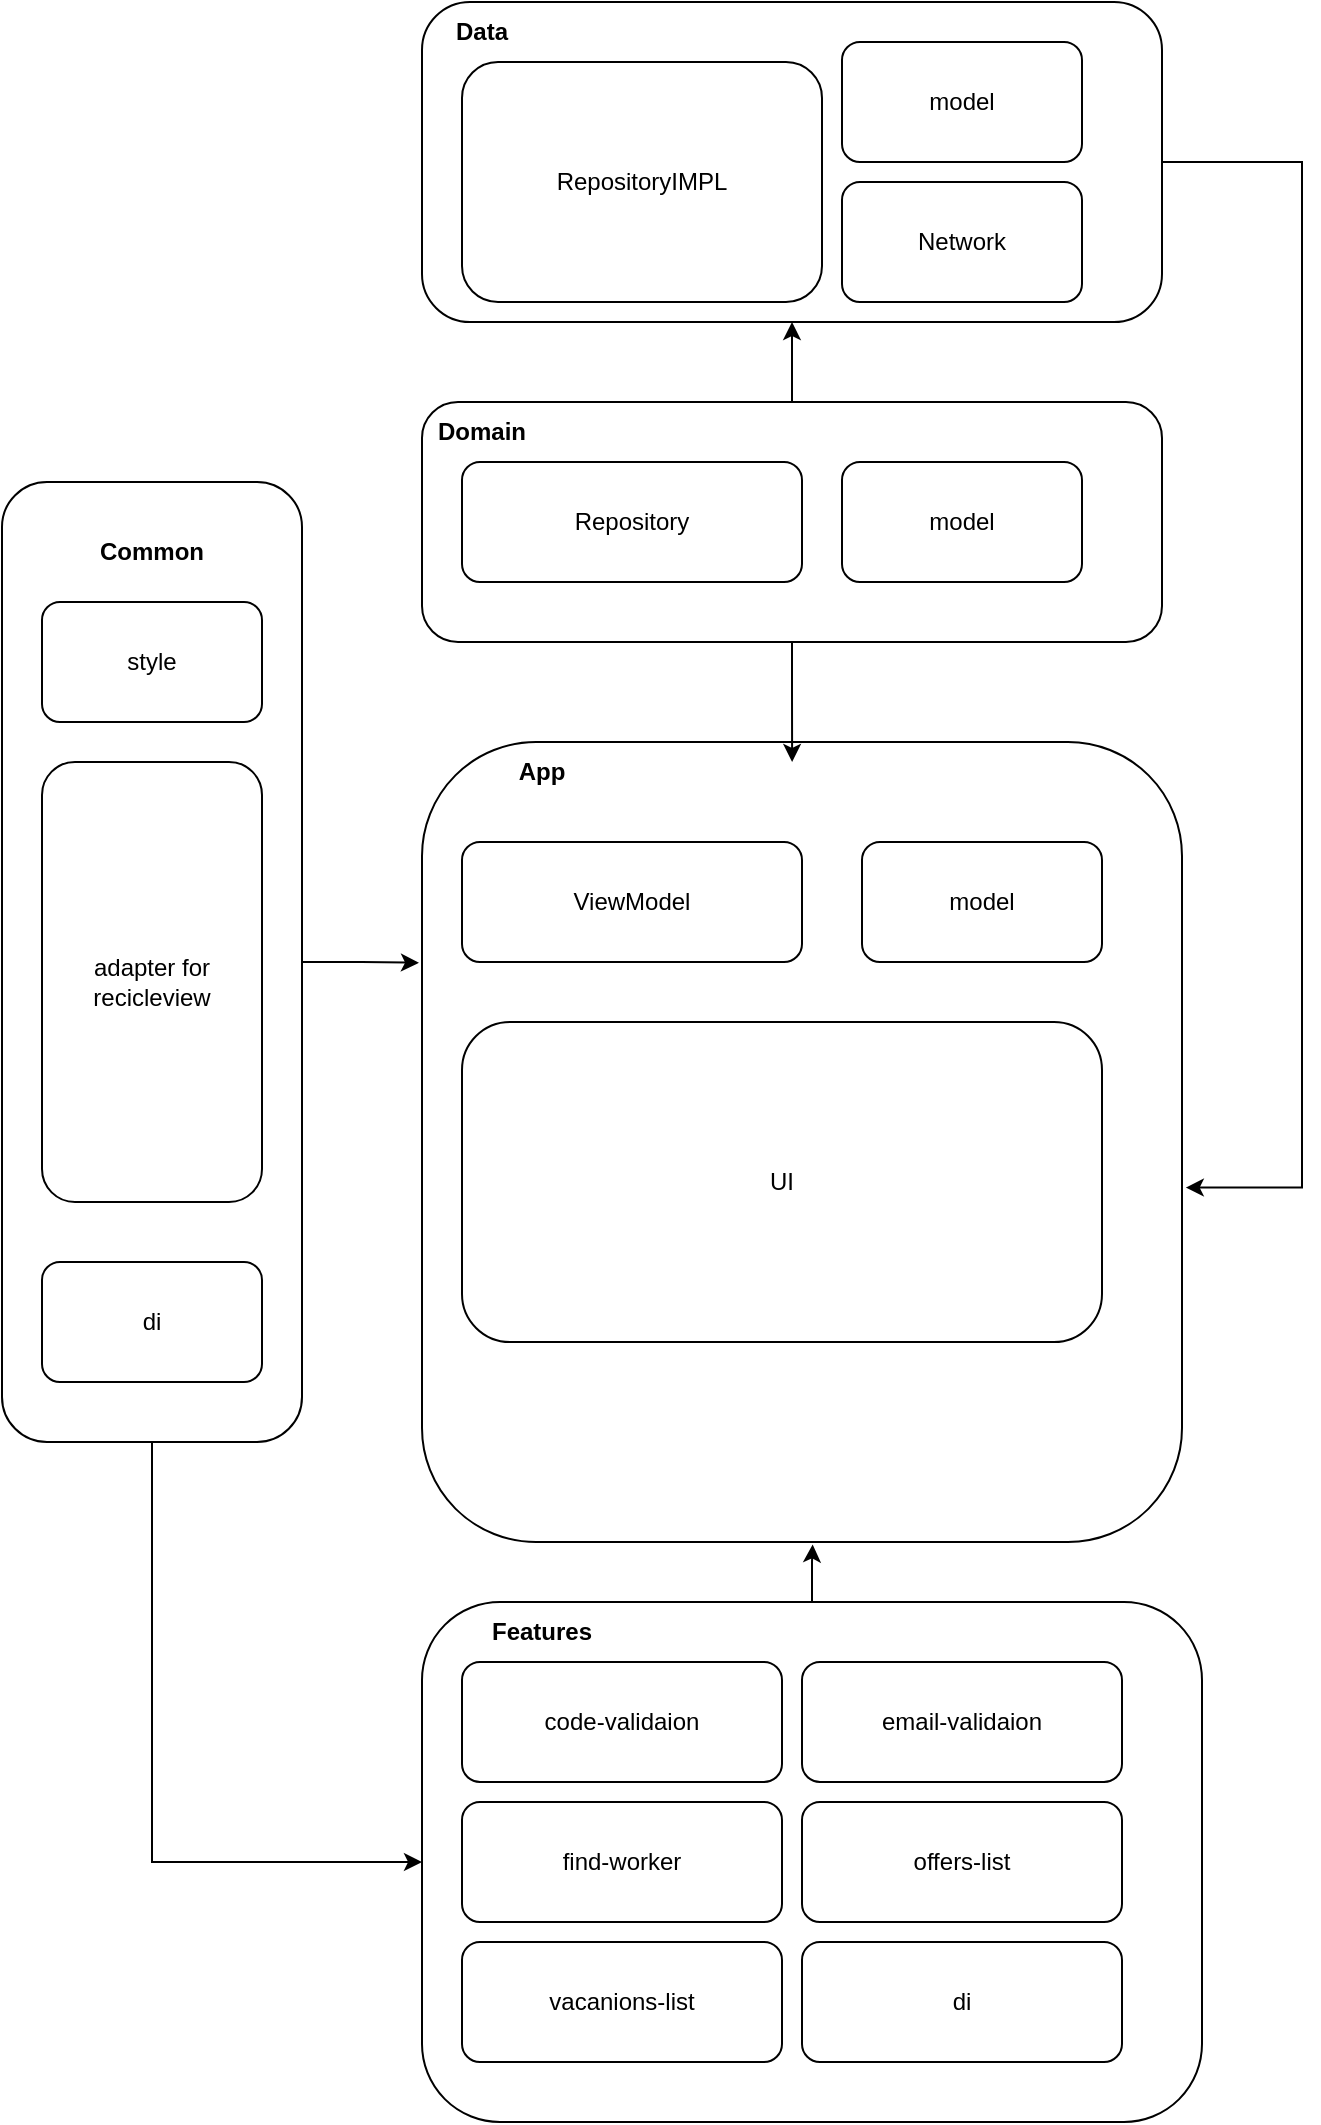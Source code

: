 <mxfile version="24.7.3" type="device">
  <diagram name="Page-1" id="te1oPIF9b-rzbw31hWCM">
    <mxGraphModel dx="866" dy="1154" grid="1" gridSize="10" guides="1" tooltips="1" connect="1" arrows="1" fold="1" page="1" pageScale="1" pageWidth="850" pageHeight="1100" math="0" shadow="0">
      <root>
        <mxCell id="0" />
        <mxCell id="1" parent="0" />
        <mxCell id="g15EtiDNMbhKXSfSCJV2-1" value="" style="rounded=1;whiteSpace=wrap;html=1;" vertex="1" parent="1">
          <mxGeometry x="250" y="80" width="370" height="160" as="geometry" />
        </mxCell>
        <mxCell id="g15EtiDNMbhKXSfSCJV2-2" value="&lt;b&gt;Data&lt;/b&gt;" style="text;html=1;align=center;verticalAlign=middle;whiteSpace=wrap;rounded=0;" vertex="1" parent="1">
          <mxGeometry x="250" y="80" width="60" height="30" as="geometry" />
        </mxCell>
        <mxCell id="g15EtiDNMbhKXSfSCJV2-31" style="edgeStyle=orthogonalEdgeStyle;rounded=0;orthogonalLoop=1;jettySize=auto;html=1;entryX=0.5;entryY=1;entryDx=0;entryDy=0;" edge="1" parent="1" source="g15EtiDNMbhKXSfSCJV2-3" target="g15EtiDNMbhKXSfSCJV2-1">
          <mxGeometry relative="1" as="geometry" />
        </mxCell>
        <mxCell id="g15EtiDNMbhKXSfSCJV2-3" value="" style="rounded=1;whiteSpace=wrap;html=1;" vertex="1" parent="1">
          <mxGeometry x="250" y="280" width="370" height="120" as="geometry" />
        </mxCell>
        <mxCell id="g15EtiDNMbhKXSfSCJV2-4" value="&lt;b&gt;Domain&lt;/b&gt;" style="text;html=1;align=center;verticalAlign=middle;whiteSpace=wrap;rounded=0;" vertex="1" parent="1">
          <mxGeometry x="250" y="280" width="60" height="30" as="geometry" />
        </mxCell>
        <mxCell id="g15EtiDNMbhKXSfSCJV2-5" value="Network" style="rounded=1;whiteSpace=wrap;html=1;" vertex="1" parent="1">
          <mxGeometry x="460" y="170" width="120" height="60" as="geometry" />
        </mxCell>
        <mxCell id="g15EtiDNMbhKXSfSCJV2-6" value="Repository" style="rounded=1;whiteSpace=wrap;html=1;" vertex="1" parent="1">
          <mxGeometry x="270" y="310" width="170" height="60" as="geometry" />
        </mxCell>
        <mxCell id="g15EtiDNMbhKXSfSCJV2-7" value="model" style="rounded=1;whiteSpace=wrap;html=1;" vertex="1" parent="1">
          <mxGeometry x="460" y="310" width="120" height="60" as="geometry" />
        </mxCell>
        <mxCell id="g15EtiDNMbhKXSfSCJV2-8" value="model" style="rounded=1;whiteSpace=wrap;html=1;" vertex="1" parent="1">
          <mxGeometry x="460" y="100" width="120" height="60" as="geometry" />
        </mxCell>
        <mxCell id="g15EtiDNMbhKXSfSCJV2-10" value="RepositoryIMPL" style="rounded=1;whiteSpace=wrap;html=1;" vertex="1" parent="1">
          <mxGeometry x="270" y="110" width="180" height="120" as="geometry" />
        </mxCell>
        <mxCell id="g15EtiDNMbhKXSfSCJV2-11" value="" style="rounded=1;whiteSpace=wrap;html=1;" vertex="1" parent="1">
          <mxGeometry x="250" y="450" width="380" height="400" as="geometry" />
        </mxCell>
        <mxCell id="g15EtiDNMbhKXSfSCJV2-12" value="&lt;b&gt;App&lt;/b&gt;" style="text;html=1;align=center;verticalAlign=middle;whiteSpace=wrap;rounded=0;" vertex="1" parent="1">
          <mxGeometry x="280" y="450" width="60" height="30" as="geometry" />
        </mxCell>
        <mxCell id="g15EtiDNMbhKXSfSCJV2-13" value="ViewModel" style="rounded=1;whiteSpace=wrap;html=1;" vertex="1" parent="1">
          <mxGeometry x="270" y="500" width="170" height="60" as="geometry" />
        </mxCell>
        <mxCell id="g15EtiDNMbhKXSfSCJV2-14" value="UI" style="rounded=1;whiteSpace=wrap;html=1;" vertex="1" parent="1">
          <mxGeometry x="270" y="590" width="320" height="160" as="geometry" />
        </mxCell>
        <mxCell id="g15EtiDNMbhKXSfSCJV2-16" value="model" style="rounded=1;whiteSpace=wrap;html=1;" vertex="1" parent="1">
          <mxGeometry x="470" y="500" width="120" height="60" as="geometry" />
        </mxCell>
        <mxCell id="g15EtiDNMbhKXSfSCJV2-20" value="" style="rounded=1;whiteSpace=wrap;html=1;" vertex="1" parent="1">
          <mxGeometry x="250" y="880" width="390" height="260" as="geometry" />
        </mxCell>
        <mxCell id="g15EtiDNMbhKXSfSCJV2-21" value="&lt;b&gt;Features&lt;/b&gt;" style="text;html=1;align=center;verticalAlign=middle;whiteSpace=wrap;rounded=0;" vertex="1" parent="1">
          <mxGeometry x="280" y="880" width="60" height="30" as="geometry" />
        </mxCell>
        <mxCell id="g15EtiDNMbhKXSfSCJV2-22" value="code-validaion" style="rounded=1;whiteSpace=wrap;html=1;" vertex="1" parent="1">
          <mxGeometry x="270" y="910" width="160" height="60" as="geometry" />
        </mxCell>
        <mxCell id="g15EtiDNMbhKXSfSCJV2-23" value="email-validaion" style="rounded=1;whiteSpace=wrap;html=1;" vertex="1" parent="1">
          <mxGeometry x="440" y="910" width="160" height="60" as="geometry" />
        </mxCell>
        <mxCell id="g15EtiDNMbhKXSfSCJV2-24" value="find-worker" style="rounded=1;whiteSpace=wrap;html=1;" vertex="1" parent="1">
          <mxGeometry x="270" y="980" width="160" height="60" as="geometry" />
        </mxCell>
        <mxCell id="g15EtiDNMbhKXSfSCJV2-25" value="offers-list" style="rounded=1;whiteSpace=wrap;html=1;" vertex="1" parent="1">
          <mxGeometry x="440" y="980" width="160" height="60" as="geometry" />
        </mxCell>
        <mxCell id="g15EtiDNMbhKXSfSCJV2-26" value="vacanions-list" style="rounded=1;whiteSpace=wrap;html=1;" vertex="1" parent="1">
          <mxGeometry x="270" y="1050" width="160" height="60" as="geometry" />
        </mxCell>
        <mxCell id="g15EtiDNMbhKXSfSCJV2-37" style="edgeStyle=orthogonalEdgeStyle;rounded=0;orthogonalLoop=1;jettySize=auto;html=1;entryX=0;entryY=0.5;entryDx=0;entryDy=0;" edge="1" parent="1" source="g15EtiDNMbhKXSfSCJV2-27" target="g15EtiDNMbhKXSfSCJV2-20">
          <mxGeometry relative="1" as="geometry">
            <Array as="points">
              <mxPoint x="115" y="1010" />
            </Array>
          </mxGeometry>
        </mxCell>
        <mxCell id="g15EtiDNMbhKXSfSCJV2-27" value="" style="rounded=1;whiteSpace=wrap;html=1;" vertex="1" parent="1">
          <mxGeometry x="40" y="320" width="150" height="480" as="geometry" />
        </mxCell>
        <mxCell id="g15EtiDNMbhKXSfSCJV2-28" value="&lt;b&gt;Common&lt;/b&gt;" style="text;html=1;align=center;verticalAlign=middle;whiteSpace=wrap;rounded=0;" vertex="1" parent="1">
          <mxGeometry x="85" y="340" width="60" height="30" as="geometry" />
        </mxCell>
        <mxCell id="g15EtiDNMbhKXSfSCJV2-29" value="style" style="rounded=1;whiteSpace=wrap;html=1;" vertex="1" parent="1">
          <mxGeometry x="60" y="380" width="110" height="60" as="geometry" />
        </mxCell>
        <mxCell id="g15EtiDNMbhKXSfSCJV2-30" value="adapter for recicleview" style="rounded=1;whiteSpace=wrap;html=1;" vertex="1" parent="1">
          <mxGeometry x="60" y="460" width="110" height="220" as="geometry" />
        </mxCell>
        <mxCell id="g15EtiDNMbhKXSfSCJV2-32" style="edgeStyle=orthogonalEdgeStyle;rounded=0;orthogonalLoop=1;jettySize=auto;html=1;entryX=0.487;entryY=0.025;entryDx=0;entryDy=0;entryPerimeter=0;" edge="1" parent="1" source="g15EtiDNMbhKXSfSCJV2-3" target="g15EtiDNMbhKXSfSCJV2-11">
          <mxGeometry relative="1" as="geometry" />
        </mxCell>
        <mxCell id="g15EtiDNMbhKXSfSCJV2-35" style="edgeStyle=orthogonalEdgeStyle;rounded=0;orthogonalLoop=1;jettySize=auto;html=1;entryX=0.514;entryY=1.003;entryDx=0;entryDy=0;entryPerimeter=0;" edge="1" parent="1" source="g15EtiDNMbhKXSfSCJV2-20" target="g15EtiDNMbhKXSfSCJV2-11">
          <mxGeometry relative="1" as="geometry" />
        </mxCell>
        <mxCell id="g15EtiDNMbhKXSfSCJV2-36" style="edgeStyle=orthogonalEdgeStyle;rounded=0;orthogonalLoop=1;jettySize=auto;html=1;entryX=-0.004;entryY=0.276;entryDx=0;entryDy=0;entryPerimeter=0;" edge="1" parent="1" source="g15EtiDNMbhKXSfSCJV2-27" target="g15EtiDNMbhKXSfSCJV2-11">
          <mxGeometry relative="1" as="geometry" />
        </mxCell>
        <mxCell id="g15EtiDNMbhKXSfSCJV2-38" style="edgeStyle=orthogonalEdgeStyle;rounded=0;orthogonalLoop=1;jettySize=auto;html=1;entryX=1.005;entryY=0.557;entryDx=0;entryDy=0;entryPerimeter=0;" edge="1" parent="1" source="g15EtiDNMbhKXSfSCJV2-1" target="g15EtiDNMbhKXSfSCJV2-11">
          <mxGeometry relative="1" as="geometry">
            <Array as="points">
              <mxPoint x="690" y="160" />
              <mxPoint x="690" y="673" />
            </Array>
          </mxGeometry>
        </mxCell>
        <mxCell id="g15EtiDNMbhKXSfSCJV2-39" value="di" style="rounded=1;whiteSpace=wrap;html=1;" vertex="1" parent="1">
          <mxGeometry x="440" y="1050" width="160" height="60" as="geometry" />
        </mxCell>
        <mxCell id="g15EtiDNMbhKXSfSCJV2-40" value="di" style="rounded=1;whiteSpace=wrap;html=1;" vertex="1" parent="1">
          <mxGeometry x="60" y="710" width="110" height="60" as="geometry" />
        </mxCell>
      </root>
    </mxGraphModel>
  </diagram>
</mxfile>
